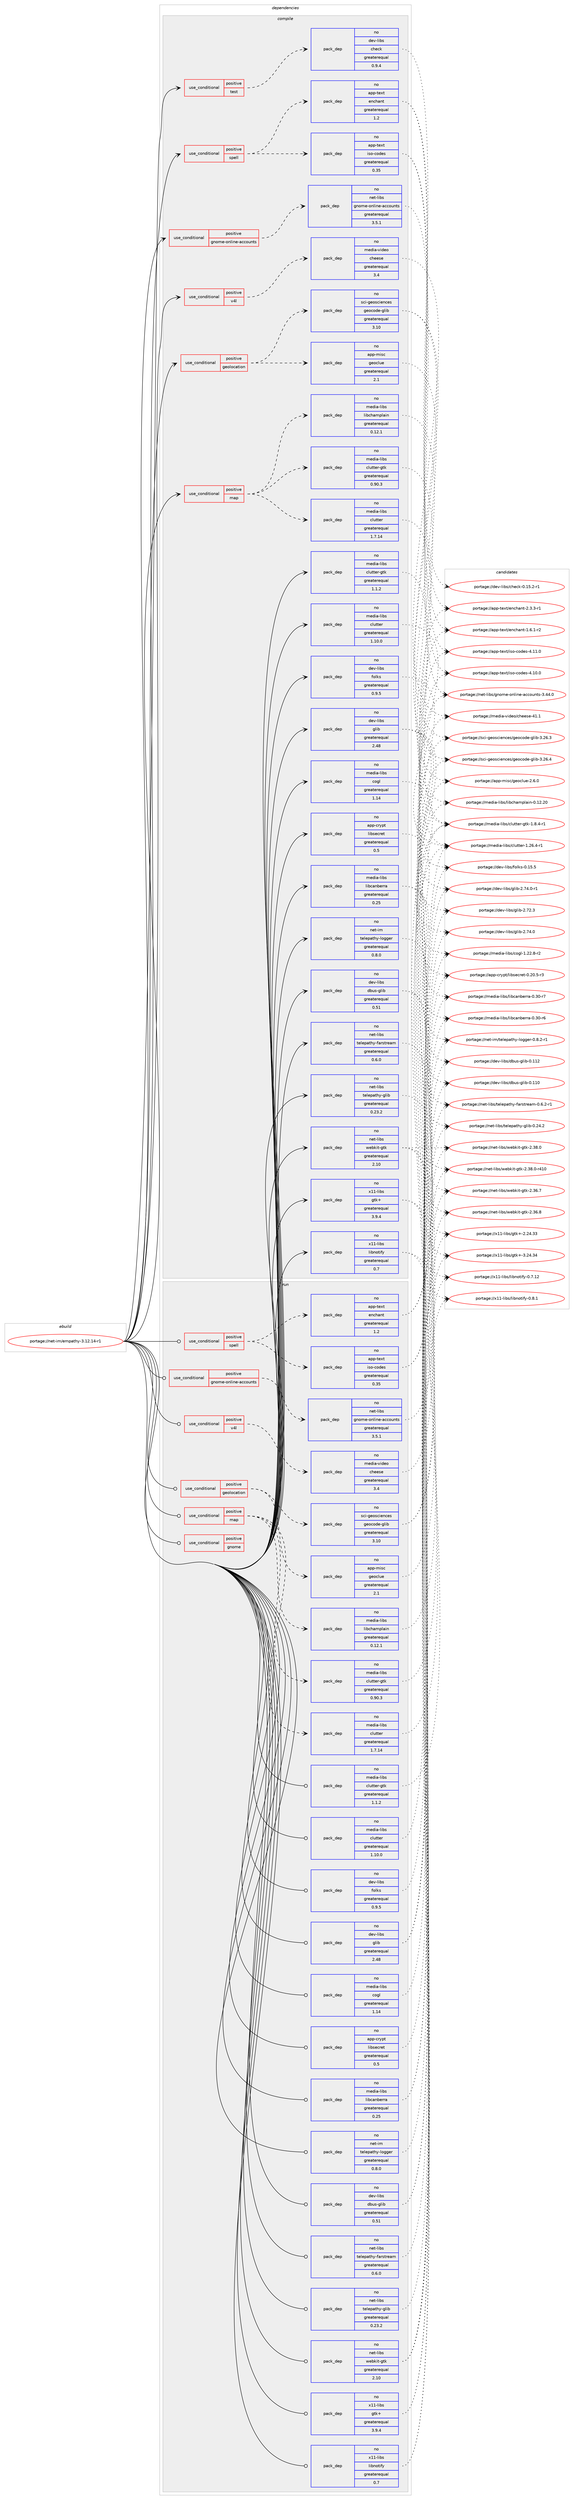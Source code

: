 digraph prolog {

# *************
# Graph options
# *************

newrank=true;
concentrate=true;
compound=true;
graph [rankdir=LR,fontname=Helvetica,fontsize=10,ranksep=1.5];#, ranksep=2.5, nodesep=0.2];
edge  [arrowhead=vee];
node  [fontname=Helvetica,fontsize=10];

# **********
# The ebuild
# **********

subgraph cluster_leftcol {
color=gray;
rank=same;
label=<<i>ebuild</i>>;
id [label="portage://net-im/empathy-3.12.14-r1", color=red, width=4, href="../net-im/empathy-3.12.14-r1.svg"];
}

# ****************
# The dependencies
# ****************

subgraph cluster_midcol {
color=gray;
label=<<i>dependencies</i>>;
subgraph cluster_compile {
fillcolor="#eeeeee";
style=filled;
label=<<i>compile</i>>;
subgraph cond6 {
dependency12 [label=<<TABLE BORDER="0" CELLBORDER="1" CELLSPACING="0" CELLPADDING="4"><TR><TD ROWSPAN="3" CELLPADDING="10">use_conditional</TD></TR><TR><TD>positive</TD></TR><TR><TD>geolocation</TD></TR></TABLE>>, shape=none, color=red];
subgraph pack7 {
dependency13 [label=<<TABLE BORDER="0" CELLBORDER="1" CELLSPACING="0" CELLPADDING="4" WIDTH="220"><TR><TD ROWSPAN="6" CELLPADDING="30">pack_dep</TD></TR><TR><TD WIDTH="110">no</TD></TR><TR><TD>app-misc</TD></TR><TR><TD>geoclue</TD></TR><TR><TD>greaterequal</TD></TR><TR><TD>2.1</TD></TR></TABLE>>, shape=none, color=blue];
}
dependency12:e -> dependency13:w [weight=20,style="dashed",arrowhead="vee"];
subgraph pack8 {
dependency14 [label=<<TABLE BORDER="0" CELLBORDER="1" CELLSPACING="0" CELLPADDING="4" WIDTH="220"><TR><TD ROWSPAN="6" CELLPADDING="30">pack_dep</TD></TR><TR><TD WIDTH="110">no</TD></TR><TR><TD>sci-geosciences</TD></TR><TR><TD>geocode-glib</TD></TR><TR><TD>greaterequal</TD></TR><TR><TD>3.10</TD></TR></TABLE>>, shape=none, color=blue];
}
dependency12:e -> dependency14:w [weight=20,style="dashed",arrowhead="vee"];
}
id:e -> dependency12:w [weight=20,style="solid",arrowhead="vee"];
subgraph cond7 {
dependency15 [label=<<TABLE BORDER="0" CELLBORDER="1" CELLSPACING="0" CELLPADDING="4"><TR><TD ROWSPAN="3" CELLPADDING="10">use_conditional</TD></TR><TR><TD>positive</TD></TR><TR><TD>gnome-online-accounts</TD></TR></TABLE>>, shape=none, color=red];
subgraph pack9 {
dependency16 [label=<<TABLE BORDER="0" CELLBORDER="1" CELLSPACING="0" CELLPADDING="4" WIDTH="220"><TR><TD ROWSPAN="6" CELLPADDING="30">pack_dep</TD></TR><TR><TD WIDTH="110">no</TD></TR><TR><TD>net-libs</TD></TR><TR><TD>gnome-online-accounts</TD></TR><TR><TD>greaterequal</TD></TR><TR><TD>3.5.1</TD></TR></TABLE>>, shape=none, color=blue];
}
dependency15:e -> dependency16:w [weight=20,style="dashed",arrowhead="vee"];
}
id:e -> dependency15:w [weight=20,style="solid",arrowhead="vee"];
subgraph cond8 {
dependency17 [label=<<TABLE BORDER="0" CELLBORDER="1" CELLSPACING="0" CELLPADDING="4"><TR><TD ROWSPAN="3" CELLPADDING="10">use_conditional</TD></TR><TR><TD>positive</TD></TR><TR><TD>map</TD></TR></TABLE>>, shape=none, color=red];
subgraph pack10 {
dependency18 [label=<<TABLE BORDER="0" CELLBORDER="1" CELLSPACING="0" CELLPADDING="4" WIDTH="220"><TR><TD ROWSPAN="6" CELLPADDING="30">pack_dep</TD></TR><TR><TD WIDTH="110">no</TD></TR><TR><TD>media-libs</TD></TR><TR><TD>clutter</TD></TR><TR><TD>greaterequal</TD></TR><TR><TD>1.7.14</TD></TR></TABLE>>, shape=none, color=blue];
}
dependency17:e -> dependency18:w [weight=20,style="dashed",arrowhead="vee"];
subgraph pack11 {
dependency19 [label=<<TABLE BORDER="0" CELLBORDER="1" CELLSPACING="0" CELLPADDING="4" WIDTH="220"><TR><TD ROWSPAN="6" CELLPADDING="30">pack_dep</TD></TR><TR><TD WIDTH="110">no</TD></TR><TR><TD>media-libs</TD></TR><TR><TD>clutter-gtk</TD></TR><TR><TD>greaterequal</TD></TR><TR><TD>0.90.3</TD></TR></TABLE>>, shape=none, color=blue];
}
dependency17:e -> dependency19:w [weight=20,style="dashed",arrowhead="vee"];
subgraph pack12 {
dependency20 [label=<<TABLE BORDER="0" CELLBORDER="1" CELLSPACING="0" CELLPADDING="4" WIDTH="220"><TR><TD ROWSPAN="6" CELLPADDING="30">pack_dep</TD></TR><TR><TD WIDTH="110">no</TD></TR><TR><TD>media-libs</TD></TR><TR><TD>libchamplain</TD></TR><TR><TD>greaterequal</TD></TR><TR><TD>0.12.1</TD></TR></TABLE>>, shape=none, color=blue];
}
dependency17:e -> dependency20:w [weight=20,style="dashed",arrowhead="vee"];
}
id:e -> dependency17:w [weight=20,style="solid",arrowhead="vee"];
subgraph cond9 {
dependency21 [label=<<TABLE BORDER="0" CELLBORDER="1" CELLSPACING="0" CELLPADDING="4"><TR><TD ROWSPAN="3" CELLPADDING="10">use_conditional</TD></TR><TR><TD>positive</TD></TR><TR><TD>spell</TD></TR></TABLE>>, shape=none, color=red];
subgraph pack13 {
dependency22 [label=<<TABLE BORDER="0" CELLBORDER="1" CELLSPACING="0" CELLPADDING="4" WIDTH="220"><TR><TD ROWSPAN="6" CELLPADDING="30">pack_dep</TD></TR><TR><TD WIDTH="110">no</TD></TR><TR><TD>app-text</TD></TR><TR><TD>enchant</TD></TR><TR><TD>greaterequal</TD></TR><TR><TD>1.2</TD></TR></TABLE>>, shape=none, color=blue];
}
dependency21:e -> dependency22:w [weight=20,style="dashed",arrowhead="vee"];
subgraph pack14 {
dependency23 [label=<<TABLE BORDER="0" CELLBORDER="1" CELLSPACING="0" CELLPADDING="4" WIDTH="220"><TR><TD ROWSPAN="6" CELLPADDING="30">pack_dep</TD></TR><TR><TD WIDTH="110">no</TD></TR><TR><TD>app-text</TD></TR><TR><TD>iso-codes</TD></TR><TR><TD>greaterequal</TD></TR><TR><TD>0.35</TD></TR></TABLE>>, shape=none, color=blue];
}
dependency21:e -> dependency23:w [weight=20,style="dashed",arrowhead="vee"];
}
id:e -> dependency21:w [weight=20,style="solid",arrowhead="vee"];
subgraph cond10 {
dependency24 [label=<<TABLE BORDER="0" CELLBORDER="1" CELLSPACING="0" CELLPADDING="4"><TR><TD ROWSPAN="3" CELLPADDING="10">use_conditional</TD></TR><TR><TD>positive</TD></TR><TR><TD>test</TD></TR></TABLE>>, shape=none, color=red];
# *** BEGIN UNKNOWN DEPENDENCY TYPE (TODO) ***
# dependency24 -> package_dependency(portage://net-im/empathy-3.12.14-r1,install,no,sys-apps,grep,none,[,,],[],[])
# *** END UNKNOWN DEPENDENCY TYPE (TODO) ***

subgraph pack15 {
dependency25 [label=<<TABLE BORDER="0" CELLBORDER="1" CELLSPACING="0" CELLPADDING="4" WIDTH="220"><TR><TD ROWSPAN="6" CELLPADDING="30">pack_dep</TD></TR><TR><TD WIDTH="110">no</TD></TR><TR><TD>dev-libs</TD></TR><TR><TD>check</TD></TR><TR><TD>greaterequal</TD></TR><TR><TD>0.9.4</TD></TR></TABLE>>, shape=none, color=blue];
}
dependency24:e -> dependency25:w [weight=20,style="dashed",arrowhead="vee"];
}
id:e -> dependency24:w [weight=20,style="solid",arrowhead="vee"];
subgraph cond11 {
dependency26 [label=<<TABLE BORDER="0" CELLBORDER="1" CELLSPACING="0" CELLPADDING="4"><TR><TD ROWSPAN="3" CELLPADDING="10">use_conditional</TD></TR><TR><TD>positive</TD></TR><TR><TD>v4l</TD></TR></TABLE>>, shape=none, color=red];
# *** BEGIN UNKNOWN DEPENDENCY TYPE (TODO) ***
# dependency26 -> package_dependency(portage://net-im/empathy-3.12.14-r1,install,no,dev-libs,libgudev,none,[,,],any_same_slot,[])
# *** END UNKNOWN DEPENDENCY TYPE (TODO) ***

# *** BEGIN UNKNOWN DEPENDENCY TYPE (TODO) ***
# dependency26 -> package_dependency(portage://net-im/empathy-3.12.14-r1,install,no,media-plugins,gst-plugins-v4l2,none,[,,],[slot(1.0)],[])
# *** END UNKNOWN DEPENDENCY TYPE (TODO) ***

subgraph pack16 {
dependency27 [label=<<TABLE BORDER="0" CELLBORDER="1" CELLSPACING="0" CELLPADDING="4" WIDTH="220"><TR><TD ROWSPAN="6" CELLPADDING="30">pack_dep</TD></TR><TR><TD WIDTH="110">no</TD></TR><TR><TD>media-video</TD></TR><TR><TD>cheese</TD></TR><TR><TD>greaterequal</TD></TR><TR><TD>3.4</TD></TR></TABLE>>, shape=none, color=blue];
}
dependency26:e -> dependency27:w [weight=20,style="dashed",arrowhead="vee"];
}
id:e -> dependency26:w [weight=20,style="solid",arrowhead="vee"];
# *** BEGIN UNKNOWN DEPENDENCY TYPE (TODO) ***
# id -> package_dependency(portage://net-im/empathy-3.12.14-r1,install,no,app-crypt,gcr,none,[,,],[],[use(enable(gtk),none)])
# *** END UNKNOWN DEPENDENCY TYPE (TODO) ***

subgraph pack17 {
dependency28 [label=<<TABLE BORDER="0" CELLBORDER="1" CELLSPACING="0" CELLPADDING="4" WIDTH="220"><TR><TD ROWSPAN="6" CELLPADDING="30">pack_dep</TD></TR><TR><TD WIDTH="110">no</TD></TR><TR><TD>app-crypt</TD></TR><TR><TD>libsecret</TD></TR><TR><TD>greaterequal</TD></TR><TR><TD>0.5</TD></TR></TABLE>>, shape=none, color=blue];
}
id:e -> dependency28:w [weight=20,style="solid",arrowhead="vee"];
subgraph pack18 {
dependency29 [label=<<TABLE BORDER="0" CELLBORDER="1" CELLSPACING="0" CELLPADDING="4" WIDTH="220"><TR><TD ROWSPAN="6" CELLPADDING="30">pack_dep</TD></TR><TR><TD WIDTH="110">no</TD></TR><TR><TD>dev-libs</TD></TR><TR><TD>dbus-glib</TD></TR><TR><TD>greaterequal</TD></TR><TR><TD>0.51</TD></TR></TABLE>>, shape=none, color=blue];
}
id:e -> dependency29:w [weight=20,style="solid",arrowhead="vee"];
subgraph pack19 {
dependency30 [label=<<TABLE BORDER="0" CELLBORDER="1" CELLSPACING="0" CELLPADDING="4" WIDTH="220"><TR><TD ROWSPAN="6" CELLPADDING="30">pack_dep</TD></TR><TR><TD WIDTH="110">no</TD></TR><TR><TD>dev-libs</TD></TR><TR><TD>folks</TD></TR><TR><TD>greaterequal</TD></TR><TR><TD>0.9.5</TD></TR></TABLE>>, shape=none, color=blue];
}
id:e -> dependency30:w [weight=20,style="solid",arrowhead="vee"];
subgraph pack20 {
dependency31 [label=<<TABLE BORDER="0" CELLBORDER="1" CELLSPACING="0" CELLPADDING="4" WIDTH="220"><TR><TD ROWSPAN="6" CELLPADDING="30">pack_dep</TD></TR><TR><TD WIDTH="110">no</TD></TR><TR><TD>dev-libs</TD></TR><TR><TD>glib</TD></TR><TR><TD>greaterequal</TD></TR><TR><TD>2.48</TD></TR></TABLE>>, shape=none, color=blue];
}
id:e -> dependency31:w [weight=20,style="solid",arrowhead="vee"];
# *** BEGIN UNKNOWN DEPENDENCY TYPE (TODO) ***
# id -> package_dependency(portage://net-im/empathy-3.12.14-r1,install,no,dev-libs,libgee,none,[,,],[slot(0.8),equal],[])
# *** END UNKNOWN DEPENDENCY TYPE (TODO) ***

# *** BEGIN UNKNOWN DEPENDENCY TYPE (TODO) ***
# id -> package_dependency(portage://net-im/empathy-3.12.14-r1,install,no,dev-libs,libxml2,none,[,,],[slot(2)],[])
# *** END UNKNOWN DEPENDENCY TYPE (TODO) ***

# *** BEGIN UNKNOWN DEPENDENCY TYPE (TODO) ***
# id -> package_dependency(portage://net-im/empathy-3.12.14-r1,install,no,gnome-base,gsettings-desktop-schemas,none,[,,],[],[])
# *** END UNKNOWN DEPENDENCY TYPE (TODO) ***

subgraph pack21 {
dependency32 [label=<<TABLE BORDER="0" CELLBORDER="1" CELLSPACING="0" CELLPADDING="4" WIDTH="220"><TR><TD ROWSPAN="6" CELLPADDING="30">pack_dep</TD></TR><TR><TD WIDTH="110">no</TD></TR><TR><TD>media-libs</TD></TR><TR><TD>clutter</TD></TR><TR><TD>greaterequal</TD></TR><TR><TD>1.10.0</TD></TR></TABLE>>, shape=none, color=blue];
}
id:e -> dependency32:w [weight=20,style="solid",arrowhead="vee"];
# *** BEGIN UNKNOWN DEPENDENCY TYPE (TODO) ***
# id -> package_dependency(portage://net-im/empathy-3.12.14-r1,install,no,media-libs,clutter-gst,none,[,,],[slot(3.0)],[])
# *** END UNKNOWN DEPENDENCY TYPE (TODO) ***

subgraph pack22 {
dependency33 [label=<<TABLE BORDER="0" CELLBORDER="1" CELLSPACING="0" CELLPADDING="4" WIDTH="220"><TR><TD ROWSPAN="6" CELLPADDING="30">pack_dep</TD></TR><TR><TD WIDTH="110">no</TD></TR><TR><TD>media-libs</TD></TR><TR><TD>clutter-gtk</TD></TR><TR><TD>greaterequal</TD></TR><TR><TD>1.1.2</TD></TR></TABLE>>, shape=none, color=blue];
}
id:e -> dependency33:w [weight=20,style="solid",arrowhead="vee"];
subgraph pack23 {
dependency34 [label=<<TABLE BORDER="0" CELLBORDER="1" CELLSPACING="0" CELLPADDING="4" WIDTH="220"><TR><TD ROWSPAN="6" CELLPADDING="30">pack_dep</TD></TR><TR><TD WIDTH="110">no</TD></TR><TR><TD>media-libs</TD></TR><TR><TD>cogl</TD></TR><TR><TD>greaterequal</TD></TR><TR><TD>1.14</TD></TR></TABLE>>, shape=none, color=blue];
}
id:e -> dependency34:w [weight=20,style="solid",arrowhead="vee"];
# *** BEGIN UNKNOWN DEPENDENCY TYPE (TODO) ***
# id -> package_dependency(portage://net-im/empathy-3.12.14-r1,install,no,media-libs,gstreamer,none,[,,],[slot(1.0)],[])
# *** END UNKNOWN DEPENDENCY TYPE (TODO) ***

subgraph pack24 {
dependency35 [label=<<TABLE BORDER="0" CELLBORDER="1" CELLSPACING="0" CELLPADDING="4" WIDTH="220"><TR><TD ROWSPAN="6" CELLPADDING="30">pack_dep</TD></TR><TR><TD WIDTH="110">no</TD></TR><TR><TD>media-libs</TD></TR><TR><TD>libcanberra</TD></TR><TR><TD>greaterequal</TD></TR><TR><TD>0.25</TD></TR></TABLE>>, shape=none, color=blue];
}
id:e -> dependency35:w [weight=20,style="solid",arrowhead="vee"];
# *** BEGIN UNKNOWN DEPENDENCY TYPE (TODO) ***
# id -> package_dependency(portage://net-im/empathy-3.12.14-r1,install,no,media-sound,pulseaudio,none,[,,],[],[use(enable(glib),none)])
# *** END UNKNOWN DEPENDENCY TYPE (TODO) ***

subgraph pack25 {
dependency36 [label=<<TABLE BORDER="0" CELLBORDER="1" CELLSPACING="0" CELLPADDING="4" WIDTH="220"><TR><TD ROWSPAN="6" CELLPADDING="30">pack_dep</TD></TR><TR><TD WIDTH="110">no</TD></TR><TR><TD>net-im</TD></TR><TR><TD>telepathy-logger</TD></TR><TR><TD>greaterequal</TD></TR><TR><TD>0.8.0</TD></TR></TABLE>>, shape=none, color=blue];
}
id:e -> dependency36:w [weight=20,style="solid",arrowhead="vee"];
# *** BEGIN UNKNOWN DEPENDENCY TYPE (TODO) ***
# id -> package_dependency(portage://net-im/empathy-3.12.14-r1,install,no,net-libs,farstream,none,[,,],[slot(0.2),equal],[])
# *** END UNKNOWN DEPENDENCY TYPE (TODO) ***

# *** BEGIN UNKNOWN DEPENDENCY TYPE (TODO) ***
# id -> package_dependency(portage://net-im/empathy-3.12.14-r1,install,no,net-libs,libsoup,none,[,,],[slot(2.4)],[])
# *** END UNKNOWN DEPENDENCY TYPE (TODO) ***

subgraph pack26 {
dependency37 [label=<<TABLE BORDER="0" CELLBORDER="1" CELLSPACING="0" CELLPADDING="4" WIDTH="220"><TR><TD ROWSPAN="6" CELLPADDING="30">pack_dep</TD></TR><TR><TD WIDTH="110">no</TD></TR><TR><TD>net-libs</TD></TR><TR><TD>telepathy-farstream</TD></TR><TR><TD>greaterequal</TD></TR><TR><TD>0.6.0</TD></TR></TABLE>>, shape=none, color=blue];
}
id:e -> dependency37:w [weight=20,style="solid",arrowhead="vee"];
subgraph pack27 {
dependency38 [label=<<TABLE BORDER="0" CELLBORDER="1" CELLSPACING="0" CELLPADDING="4" WIDTH="220"><TR><TD ROWSPAN="6" CELLPADDING="30">pack_dep</TD></TR><TR><TD WIDTH="110">no</TD></TR><TR><TD>net-libs</TD></TR><TR><TD>telepathy-glib</TD></TR><TR><TD>greaterequal</TD></TR><TR><TD>0.23.2</TD></TR></TABLE>>, shape=none, color=blue];
}
id:e -> dependency38:w [weight=20,style="solid",arrowhead="vee"];
subgraph pack28 {
dependency39 [label=<<TABLE BORDER="0" CELLBORDER="1" CELLSPACING="0" CELLPADDING="4" WIDTH="220"><TR><TD ROWSPAN="6" CELLPADDING="30">pack_dep</TD></TR><TR><TD WIDTH="110">no</TD></TR><TR><TD>net-libs</TD></TR><TR><TD>webkit-gtk</TD></TR><TR><TD>greaterequal</TD></TR><TR><TD>2.10</TD></TR></TABLE>>, shape=none, color=blue];
}
id:e -> dependency39:w [weight=20,style="solid",arrowhead="vee"];
# *** BEGIN UNKNOWN DEPENDENCY TYPE (TODO) ***
# id -> package_dependency(portage://net-im/empathy-3.12.14-r1,install,no,x11-libs,gdk-pixbuf,none,[,,],[slot(2)],[])
# *** END UNKNOWN DEPENDENCY TYPE (TODO) ***

subgraph pack29 {
dependency40 [label=<<TABLE BORDER="0" CELLBORDER="1" CELLSPACING="0" CELLPADDING="4" WIDTH="220"><TR><TD ROWSPAN="6" CELLPADDING="30">pack_dep</TD></TR><TR><TD WIDTH="110">no</TD></TR><TR><TD>x11-libs</TD></TR><TR><TD>gtk+</TD></TR><TR><TD>greaterequal</TD></TR><TR><TD>3.9.4</TD></TR></TABLE>>, shape=none, color=blue];
}
id:e -> dependency40:w [weight=20,style="solid",arrowhead="vee"];
# *** BEGIN UNKNOWN DEPENDENCY TYPE (TODO) ***
# id -> package_dependency(portage://net-im/empathy-3.12.14-r1,install,no,x11-libs,libX11,none,[,,],[],[])
# *** END UNKNOWN DEPENDENCY TYPE (TODO) ***

subgraph pack30 {
dependency41 [label=<<TABLE BORDER="0" CELLBORDER="1" CELLSPACING="0" CELLPADDING="4" WIDTH="220"><TR><TD ROWSPAN="6" CELLPADDING="30">pack_dep</TD></TR><TR><TD WIDTH="110">no</TD></TR><TR><TD>x11-libs</TD></TR><TR><TD>libnotify</TD></TR><TR><TD>greaterequal</TD></TR><TR><TD>0.7</TD></TR></TABLE>>, shape=none, color=blue];
}
id:e -> dependency41:w [weight=20,style="solid",arrowhead="vee"];
# *** BEGIN UNKNOWN DEPENDENCY TYPE (TODO) ***
# id -> package_dependency(portage://net-im/empathy-3.12.14-r1,install,no,x11-libs,pango,none,[,,],[],[])
# *** END UNKNOWN DEPENDENCY TYPE (TODO) ***

}
subgraph cluster_compileandrun {
fillcolor="#eeeeee";
style=filled;
label=<<i>compile and run</i>>;
}
subgraph cluster_run {
fillcolor="#eeeeee";
style=filled;
label=<<i>run</i>>;
subgraph cond12 {
dependency42 [label=<<TABLE BORDER="0" CELLBORDER="1" CELLSPACING="0" CELLPADDING="4"><TR><TD ROWSPAN="3" CELLPADDING="10">use_conditional</TD></TR><TR><TD>positive</TD></TR><TR><TD>geolocation</TD></TR></TABLE>>, shape=none, color=red];
subgraph pack31 {
dependency43 [label=<<TABLE BORDER="0" CELLBORDER="1" CELLSPACING="0" CELLPADDING="4" WIDTH="220"><TR><TD ROWSPAN="6" CELLPADDING="30">pack_dep</TD></TR><TR><TD WIDTH="110">no</TD></TR><TR><TD>app-misc</TD></TR><TR><TD>geoclue</TD></TR><TR><TD>greaterequal</TD></TR><TR><TD>2.1</TD></TR></TABLE>>, shape=none, color=blue];
}
dependency42:e -> dependency43:w [weight=20,style="dashed",arrowhead="vee"];
subgraph pack32 {
dependency44 [label=<<TABLE BORDER="0" CELLBORDER="1" CELLSPACING="0" CELLPADDING="4" WIDTH="220"><TR><TD ROWSPAN="6" CELLPADDING="30">pack_dep</TD></TR><TR><TD WIDTH="110">no</TD></TR><TR><TD>sci-geosciences</TD></TR><TR><TD>geocode-glib</TD></TR><TR><TD>greaterequal</TD></TR><TR><TD>3.10</TD></TR></TABLE>>, shape=none, color=blue];
}
dependency42:e -> dependency44:w [weight=20,style="dashed",arrowhead="vee"];
}
id:e -> dependency42:w [weight=20,style="solid",arrowhead="odot"];
subgraph cond13 {
dependency45 [label=<<TABLE BORDER="0" CELLBORDER="1" CELLSPACING="0" CELLPADDING="4"><TR><TD ROWSPAN="3" CELLPADDING="10">use_conditional</TD></TR><TR><TD>positive</TD></TR><TR><TD>gnome</TD></TR></TABLE>>, shape=none, color=red];
# *** BEGIN UNKNOWN DEPENDENCY TYPE (TODO) ***
# dependency45 -> package_dependency(portage://net-im/empathy-3.12.14-r1,run,no,gnome-extra,gnome-contacts,none,[,,],[],[])
# *** END UNKNOWN DEPENDENCY TYPE (TODO) ***

}
id:e -> dependency45:w [weight=20,style="solid",arrowhead="odot"];
subgraph cond14 {
dependency46 [label=<<TABLE BORDER="0" CELLBORDER="1" CELLSPACING="0" CELLPADDING="4"><TR><TD ROWSPAN="3" CELLPADDING="10">use_conditional</TD></TR><TR><TD>positive</TD></TR><TR><TD>gnome-online-accounts</TD></TR></TABLE>>, shape=none, color=red];
subgraph pack33 {
dependency47 [label=<<TABLE BORDER="0" CELLBORDER="1" CELLSPACING="0" CELLPADDING="4" WIDTH="220"><TR><TD ROWSPAN="6" CELLPADDING="30">pack_dep</TD></TR><TR><TD WIDTH="110">no</TD></TR><TR><TD>net-libs</TD></TR><TR><TD>gnome-online-accounts</TD></TR><TR><TD>greaterequal</TD></TR><TR><TD>3.5.1</TD></TR></TABLE>>, shape=none, color=blue];
}
dependency46:e -> dependency47:w [weight=20,style="dashed",arrowhead="vee"];
}
id:e -> dependency46:w [weight=20,style="solid",arrowhead="odot"];
subgraph cond15 {
dependency48 [label=<<TABLE BORDER="0" CELLBORDER="1" CELLSPACING="0" CELLPADDING="4"><TR><TD ROWSPAN="3" CELLPADDING="10">use_conditional</TD></TR><TR><TD>positive</TD></TR><TR><TD>map</TD></TR></TABLE>>, shape=none, color=red];
subgraph pack34 {
dependency49 [label=<<TABLE BORDER="0" CELLBORDER="1" CELLSPACING="0" CELLPADDING="4" WIDTH="220"><TR><TD ROWSPAN="6" CELLPADDING="30">pack_dep</TD></TR><TR><TD WIDTH="110">no</TD></TR><TR><TD>media-libs</TD></TR><TR><TD>clutter</TD></TR><TR><TD>greaterequal</TD></TR><TR><TD>1.7.14</TD></TR></TABLE>>, shape=none, color=blue];
}
dependency48:e -> dependency49:w [weight=20,style="dashed",arrowhead="vee"];
subgraph pack35 {
dependency50 [label=<<TABLE BORDER="0" CELLBORDER="1" CELLSPACING="0" CELLPADDING="4" WIDTH="220"><TR><TD ROWSPAN="6" CELLPADDING="30">pack_dep</TD></TR><TR><TD WIDTH="110">no</TD></TR><TR><TD>media-libs</TD></TR><TR><TD>clutter-gtk</TD></TR><TR><TD>greaterequal</TD></TR><TR><TD>0.90.3</TD></TR></TABLE>>, shape=none, color=blue];
}
dependency48:e -> dependency50:w [weight=20,style="dashed",arrowhead="vee"];
subgraph pack36 {
dependency51 [label=<<TABLE BORDER="0" CELLBORDER="1" CELLSPACING="0" CELLPADDING="4" WIDTH="220"><TR><TD ROWSPAN="6" CELLPADDING="30">pack_dep</TD></TR><TR><TD WIDTH="110">no</TD></TR><TR><TD>media-libs</TD></TR><TR><TD>libchamplain</TD></TR><TR><TD>greaterequal</TD></TR><TR><TD>0.12.1</TD></TR></TABLE>>, shape=none, color=blue];
}
dependency48:e -> dependency51:w [weight=20,style="dashed",arrowhead="vee"];
}
id:e -> dependency48:w [weight=20,style="solid",arrowhead="odot"];
subgraph cond16 {
dependency52 [label=<<TABLE BORDER="0" CELLBORDER="1" CELLSPACING="0" CELLPADDING="4"><TR><TD ROWSPAN="3" CELLPADDING="10">use_conditional</TD></TR><TR><TD>positive</TD></TR><TR><TD>spell</TD></TR></TABLE>>, shape=none, color=red];
subgraph pack37 {
dependency53 [label=<<TABLE BORDER="0" CELLBORDER="1" CELLSPACING="0" CELLPADDING="4" WIDTH="220"><TR><TD ROWSPAN="6" CELLPADDING="30">pack_dep</TD></TR><TR><TD WIDTH="110">no</TD></TR><TR><TD>app-text</TD></TR><TR><TD>enchant</TD></TR><TR><TD>greaterequal</TD></TR><TR><TD>1.2</TD></TR></TABLE>>, shape=none, color=blue];
}
dependency52:e -> dependency53:w [weight=20,style="dashed",arrowhead="vee"];
subgraph pack38 {
dependency54 [label=<<TABLE BORDER="0" CELLBORDER="1" CELLSPACING="0" CELLPADDING="4" WIDTH="220"><TR><TD ROWSPAN="6" CELLPADDING="30">pack_dep</TD></TR><TR><TD WIDTH="110">no</TD></TR><TR><TD>app-text</TD></TR><TR><TD>iso-codes</TD></TR><TR><TD>greaterequal</TD></TR><TR><TD>0.35</TD></TR></TABLE>>, shape=none, color=blue];
}
dependency52:e -> dependency54:w [weight=20,style="dashed",arrowhead="vee"];
}
id:e -> dependency52:w [weight=20,style="solid",arrowhead="odot"];
subgraph cond17 {
dependency55 [label=<<TABLE BORDER="0" CELLBORDER="1" CELLSPACING="0" CELLPADDING="4"><TR><TD ROWSPAN="3" CELLPADDING="10">use_conditional</TD></TR><TR><TD>positive</TD></TR><TR><TD>v4l</TD></TR></TABLE>>, shape=none, color=red];
# *** BEGIN UNKNOWN DEPENDENCY TYPE (TODO) ***
# dependency55 -> package_dependency(portage://net-im/empathy-3.12.14-r1,run,no,dev-libs,libgudev,none,[,,],any_same_slot,[])
# *** END UNKNOWN DEPENDENCY TYPE (TODO) ***

# *** BEGIN UNKNOWN DEPENDENCY TYPE (TODO) ***
# dependency55 -> package_dependency(portage://net-im/empathy-3.12.14-r1,run,no,media-plugins,gst-plugins-v4l2,none,[,,],[slot(1.0)],[])
# *** END UNKNOWN DEPENDENCY TYPE (TODO) ***

subgraph pack39 {
dependency56 [label=<<TABLE BORDER="0" CELLBORDER="1" CELLSPACING="0" CELLPADDING="4" WIDTH="220"><TR><TD ROWSPAN="6" CELLPADDING="30">pack_dep</TD></TR><TR><TD WIDTH="110">no</TD></TR><TR><TD>media-video</TD></TR><TR><TD>cheese</TD></TR><TR><TD>greaterequal</TD></TR><TR><TD>3.4</TD></TR></TABLE>>, shape=none, color=blue];
}
dependency55:e -> dependency56:w [weight=20,style="dashed",arrowhead="vee"];
}
id:e -> dependency55:w [weight=20,style="solid",arrowhead="odot"];
# *** BEGIN UNKNOWN DEPENDENCY TYPE (TODO) ***
# id -> package_dependency(portage://net-im/empathy-3.12.14-r1,run,no,app-crypt,gcr,none,[,,],[],[use(enable(gtk),none)])
# *** END UNKNOWN DEPENDENCY TYPE (TODO) ***

subgraph pack40 {
dependency57 [label=<<TABLE BORDER="0" CELLBORDER="1" CELLSPACING="0" CELLPADDING="4" WIDTH="220"><TR><TD ROWSPAN="6" CELLPADDING="30">pack_dep</TD></TR><TR><TD WIDTH="110">no</TD></TR><TR><TD>app-crypt</TD></TR><TR><TD>libsecret</TD></TR><TR><TD>greaterequal</TD></TR><TR><TD>0.5</TD></TR></TABLE>>, shape=none, color=blue];
}
id:e -> dependency57:w [weight=20,style="solid",arrowhead="odot"];
subgraph pack41 {
dependency58 [label=<<TABLE BORDER="0" CELLBORDER="1" CELLSPACING="0" CELLPADDING="4" WIDTH="220"><TR><TD ROWSPAN="6" CELLPADDING="30">pack_dep</TD></TR><TR><TD WIDTH="110">no</TD></TR><TR><TD>dev-libs</TD></TR><TR><TD>dbus-glib</TD></TR><TR><TD>greaterequal</TD></TR><TR><TD>0.51</TD></TR></TABLE>>, shape=none, color=blue];
}
id:e -> dependency58:w [weight=20,style="solid",arrowhead="odot"];
subgraph pack42 {
dependency59 [label=<<TABLE BORDER="0" CELLBORDER="1" CELLSPACING="0" CELLPADDING="4" WIDTH="220"><TR><TD ROWSPAN="6" CELLPADDING="30">pack_dep</TD></TR><TR><TD WIDTH="110">no</TD></TR><TR><TD>dev-libs</TD></TR><TR><TD>folks</TD></TR><TR><TD>greaterequal</TD></TR><TR><TD>0.9.5</TD></TR></TABLE>>, shape=none, color=blue];
}
id:e -> dependency59:w [weight=20,style="solid",arrowhead="odot"];
subgraph pack43 {
dependency60 [label=<<TABLE BORDER="0" CELLBORDER="1" CELLSPACING="0" CELLPADDING="4" WIDTH="220"><TR><TD ROWSPAN="6" CELLPADDING="30">pack_dep</TD></TR><TR><TD WIDTH="110">no</TD></TR><TR><TD>dev-libs</TD></TR><TR><TD>glib</TD></TR><TR><TD>greaterequal</TD></TR><TR><TD>2.48</TD></TR></TABLE>>, shape=none, color=blue];
}
id:e -> dependency60:w [weight=20,style="solid",arrowhead="odot"];
# *** BEGIN UNKNOWN DEPENDENCY TYPE (TODO) ***
# id -> package_dependency(portage://net-im/empathy-3.12.14-r1,run,no,dev-libs,libgee,none,[,,],[slot(0.8),equal],[])
# *** END UNKNOWN DEPENDENCY TYPE (TODO) ***

# *** BEGIN UNKNOWN DEPENDENCY TYPE (TODO) ***
# id -> package_dependency(portage://net-im/empathy-3.12.14-r1,run,no,dev-libs,libxml2,none,[,,],[slot(2)],[])
# *** END UNKNOWN DEPENDENCY TYPE (TODO) ***

# *** BEGIN UNKNOWN DEPENDENCY TYPE (TODO) ***
# id -> package_dependency(portage://net-im/empathy-3.12.14-r1,run,no,gnome-base,gsettings-desktop-schemas,none,[,,],[],[])
# *** END UNKNOWN DEPENDENCY TYPE (TODO) ***

subgraph pack44 {
dependency61 [label=<<TABLE BORDER="0" CELLBORDER="1" CELLSPACING="0" CELLPADDING="4" WIDTH="220"><TR><TD ROWSPAN="6" CELLPADDING="30">pack_dep</TD></TR><TR><TD WIDTH="110">no</TD></TR><TR><TD>media-libs</TD></TR><TR><TD>clutter</TD></TR><TR><TD>greaterequal</TD></TR><TR><TD>1.10.0</TD></TR></TABLE>>, shape=none, color=blue];
}
id:e -> dependency61:w [weight=20,style="solid",arrowhead="odot"];
# *** BEGIN UNKNOWN DEPENDENCY TYPE (TODO) ***
# id -> package_dependency(portage://net-im/empathy-3.12.14-r1,run,no,media-libs,clutter-gst,none,[,,],[slot(3.0)],[])
# *** END UNKNOWN DEPENDENCY TYPE (TODO) ***

subgraph pack45 {
dependency62 [label=<<TABLE BORDER="0" CELLBORDER="1" CELLSPACING="0" CELLPADDING="4" WIDTH="220"><TR><TD ROWSPAN="6" CELLPADDING="30">pack_dep</TD></TR><TR><TD WIDTH="110">no</TD></TR><TR><TD>media-libs</TD></TR><TR><TD>clutter-gtk</TD></TR><TR><TD>greaterequal</TD></TR><TR><TD>1.1.2</TD></TR></TABLE>>, shape=none, color=blue];
}
id:e -> dependency62:w [weight=20,style="solid",arrowhead="odot"];
subgraph pack46 {
dependency63 [label=<<TABLE BORDER="0" CELLBORDER="1" CELLSPACING="0" CELLPADDING="4" WIDTH="220"><TR><TD ROWSPAN="6" CELLPADDING="30">pack_dep</TD></TR><TR><TD WIDTH="110">no</TD></TR><TR><TD>media-libs</TD></TR><TR><TD>cogl</TD></TR><TR><TD>greaterequal</TD></TR><TR><TD>1.14</TD></TR></TABLE>>, shape=none, color=blue];
}
id:e -> dependency63:w [weight=20,style="solid",arrowhead="odot"];
# *** BEGIN UNKNOWN DEPENDENCY TYPE (TODO) ***
# id -> package_dependency(portage://net-im/empathy-3.12.14-r1,run,no,media-libs,gst-plugins-base,none,[,,],[slot(1.0)],[])
# *** END UNKNOWN DEPENDENCY TYPE (TODO) ***

# *** BEGIN UNKNOWN DEPENDENCY TYPE (TODO) ***
# id -> package_dependency(portage://net-im/empathy-3.12.14-r1,run,no,media-libs,gstreamer,none,[,,],[slot(1.0)],[])
# *** END UNKNOWN DEPENDENCY TYPE (TODO) ***

subgraph pack47 {
dependency64 [label=<<TABLE BORDER="0" CELLBORDER="1" CELLSPACING="0" CELLPADDING="4" WIDTH="220"><TR><TD ROWSPAN="6" CELLPADDING="30">pack_dep</TD></TR><TR><TD WIDTH="110">no</TD></TR><TR><TD>media-libs</TD></TR><TR><TD>libcanberra</TD></TR><TR><TD>greaterequal</TD></TR><TR><TD>0.25</TD></TR></TABLE>>, shape=none, color=blue];
}
id:e -> dependency64:w [weight=20,style="solid",arrowhead="odot"];
# *** BEGIN UNKNOWN DEPENDENCY TYPE (TODO) ***
# id -> package_dependency(portage://net-im/empathy-3.12.14-r1,run,no,media-sound,pulseaudio,none,[,,],[],[use(enable(glib),none)])
# *** END UNKNOWN DEPENDENCY TYPE (TODO) ***

# *** BEGIN UNKNOWN DEPENDENCY TYPE (TODO) ***
# id -> package_dependency(portage://net-im/empathy-3.12.14-r1,run,no,net-im,telepathy-connection-managers,none,[,,],[],[])
# *** END UNKNOWN DEPENDENCY TYPE (TODO) ***

subgraph pack48 {
dependency65 [label=<<TABLE BORDER="0" CELLBORDER="1" CELLSPACING="0" CELLPADDING="4" WIDTH="220"><TR><TD ROWSPAN="6" CELLPADDING="30">pack_dep</TD></TR><TR><TD WIDTH="110">no</TD></TR><TR><TD>net-im</TD></TR><TR><TD>telepathy-logger</TD></TR><TR><TD>greaterequal</TD></TR><TR><TD>0.8.0</TD></TR></TABLE>>, shape=none, color=blue];
}
id:e -> dependency65:w [weight=20,style="solid",arrowhead="odot"];
# *** BEGIN UNKNOWN DEPENDENCY TYPE (TODO) ***
# id -> package_dependency(portage://net-im/empathy-3.12.14-r1,run,no,net-libs,farstream,none,[,,],[slot(0.2),equal],[])
# *** END UNKNOWN DEPENDENCY TYPE (TODO) ***

# *** BEGIN UNKNOWN DEPENDENCY TYPE (TODO) ***
# id -> package_dependency(portage://net-im/empathy-3.12.14-r1,run,no,net-libs,libsoup,none,[,,],[slot(2.4)],[])
# *** END UNKNOWN DEPENDENCY TYPE (TODO) ***

subgraph pack49 {
dependency66 [label=<<TABLE BORDER="0" CELLBORDER="1" CELLSPACING="0" CELLPADDING="4" WIDTH="220"><TR><TD ROWSPAN="6" CELLPADDING="30">pack_dep</TD></TR><TR><TD WIDTH="110">no</TD></TR><TR><TD>net-libs</TD></TR><TR><TD>telepathy-farstream</TD></TR><TR><TD>greaterequal</TD></TR><TR><TD>0.6.0</TD></TR></TABLE>>, shape=none, color=blue];
}
id:e -> dependency66:w [weight=20,style="solid",arrowhead="odot"];
subgraph pack50 {
dependency67 [label=<<TABLE BORDER="0" CELLBORDER="1" CELLSPACING="0" CELLPADDING="4" WIDTH="220"><TR><TD ROWSPAN="6" CELLPADDING="30">pack_dep</TD></TR><TR><TD WIDTH="110">no</TD></TR><TR><TD>net-libs</TD></TR><TR><TD>telepathy-glib</TD></TR><TR><TD>greaterequal</TD></TR><TR><TD>0.23.2</TD></TR></TABLE>>, shape=none, color=blue];
}
id:e -> dependency67:w [weight=20,style="solid",arrowhead="odot"];
subgraph pack51 {
dependency68 [label=<<TABLE BORDER="0" CELLBORDER="1" CELLSPACING="0" CELLPADDING="4" WIDTH="220"><TR><TD ROWSPAN="6" CELLPADDING="30">pack_dep</TD></TR><TR><TD WIDTH="110">no</TD></TR><TR><TD>net-libs</TD></TR><TR><TD>webkit-gtk</TD></TR><TR><TD>greaterequal</TD></TR><TR><TD>2.10</TD></TR></TABLE>>, shape=none, color=blue];
}
id:e -> dependency68:w [weight=20,style="solid",arrowhead="odot"];
# *** BEGIN UNKNOWN DEPENDENCY TYPE (TODO) ***
# id -> package_dependency(portage://net-im/empathy-3.12.14-r1,run,no,x11-libs,gdk-pixbuf,none,[,,],[slot(2)],[])
# *** END UNKNOWN DEPENDENCY TYPE (TODO) ***

subgraph pack52 {
dependency69 [label=<<TABLE BORDER="0" CELLBORDER="1" CELLSPACING="0" CELLPADDING="4" WIDTH="220"><TR><TD ROWSPAN="6" CELLPADDING="30">pack_dep</TD></TR><TR><TD WIDTH="110">no</TD></TR><TR><TD>x11-libs</TD></TR><TR><TD>gtk+</TD></TR><TR><TD>greaterequal</TD></TR><TR><TD>3.9.4</TD></TR></TABLE>>, shape=none, color=blue];
}
id:e -> dependency69:w [weight=20,style="solid",arrowhead="odot"];
# *** BEGIN UNKNOWN DEPENDENCY TYPE (TODO) ***
# id -> package_dependency(portage://net-im/empathy-3.12.14-r1,run,no,x11-libs,libX11,none,[,,],[],[])
# *** END UNKNOWN DEPENDENCY TYPE (TODO) ***

subgraph pack53 {
dependency70 [label=<<TABLE BORDER="0" CELLBORDER="1" CELLSPACING="0" CELLPADDING="4" WIDTH="220"><TR><TD ROWSPAN="6" CELLPADDING="30">pack_dep</TD></TR><TR><TD WIDTH="110">no</TD></TR><TR><TD>x11-libs</TD></TR><TR><TD>libnotify</TD></TR><TR><TD>greaterequal</TD></TR><TR><TD>0.7</TD></TR></TABLE>>, shape=none, color=blue];
}
id:e -> dependency70:w [weight=20,style="solid",arrowhead="odot"];
# *** BEGIN UNKNOWN DEPENDENCY TYPE (TODO) ***
# id -> package_dependency(portage://net-im/empathy-3.12.14-r1,run,no,x11-libs,pango,none,[,,],[],[])
# *** END UNKNOWN DEPENDENCY TYPE (TODO) ***

# *** BEGIN UNKNOWN DEPENDENCY TYPE (TODO) ***
# id -> package_dependency(portage://net-im/empathy-3.12.14-r1,run,no,x11-themes,adwaita-icon-theme,none,[,,],[],[])
# *** END UNKNOWN DEPENDENCY TYPE (TODO) ***

}
}

# **************
# The candidates
# **************

subgraph cluster_choices {
rank=same;
color=gray;
label=<<i>candidates</i>>;

subgraph choice7 {
color=black;
nodesep=1;
choice9711211245109105115994710310111199108117101455046544648 [label="portage://app-misc/geoclue-2.6.0", color=red, width=4,href="../app-misc/geoclue-2.6.0.svg"];
dependency13:e -> choice9711211245109105115994710310111199108117101455046544648:w [style=dotted,weight="100"];
}
subgraph choice8 {
color=black;
nodesep=1;
choice115991054510310111111599105101110991011154710310111199111100101451031081059845514650544651 [label="portage://sci-geosciences/geocode-glib-3.26.3", color=red, width=4,href="../sci-geosciences/geocode-glib-3.26.3.svg"];
choice115991054510310111111599105101110991011154710310111199111100101451031081059845514650544652 [label="portage://sci-geosciences/geocode-glib-3.26.4", color=red, width=4,href="../sci-geosciences/geocode-glib-3.26.4.svg"];
dependency14:e -> choice115991054510310111111599105101110991011154710310111199111100101451031081059845514650544651:w [style=dotted,weight="100"];
dependency14:e -> choice115991054510310111111599105101110991011154710310111199111100101451031081059845514650544652:w [style=dotted,weight="100"];
}
subgraph choice9 {
color=black;
nodesep=1;
choice110101116451081059811547103110111109101451111101081051101014597999911111711011611545514652524648 [label="portage://net-libs/gnome-online-accounts-3.44.0", color=red, width=4,href="../net-libs/gnome-online-accounts-3.44.0.svg"];
dependency16:e -> choice110101116451081059811547103110111109101451111101081051101014597999911111711011611545514652524648:w [style=dotted,weight="100"];
}
subgraph choice10 {
color=black;
nodesep=1;
choice1091011001059745108105981154799108117116116101114454946505446524511449 [label="portage://media-libs/clutter-1.26.4-r1", color=red, width=4,href="../media-libs/clutter-1.26.4-r1.svg"];
dependency18:e -> choice1091011001059745108105981154799108117116116101114454946505446524511449:w [style=dotted,weight="100"];
}
subgraph choice11 {
color=black;
nodesep=1;
choice1091011001059745108105981154799108117116116101114451031161074549465646524511449 [label="portage://media-libs/clutter-gtk-1.8.4-r1", color=red, width=4,href="../media-libs/clutter-gtk-1.8.4-r1.svg"];
dependency19:e -> choice1091011001059745108105981154799108117116116101114451031161074549465646524511449:w [style=dotted,weight="100"];
}
subgraph choice12 {
color=black;
nodesep=1;
choice10910110010597451081059811547108105989910497109112108971051104548464950465048 [label="portage://media-libs/libchamplain-0.12.20", color=red, width=4,href="../media-libs/libchamplain-0.12.20.svg"];
dependency20:e -> choice10910110010597451081059811547108105989910497109112108971051104548464950465048:w [style=dotted,weight="100"];
}
subgraph choice13 {
color=black;
nodesep=1;
choice97112112451161011201164710111099104971101164549465446494511450 [label="portage://app-text/enchant-1.6.1-r2", color=red, width=4,href="../app-text/enchant-1.6.1-r2.svg"];
choice97112112451161011201164710111099104971101164550465146514511449 [label="portage://app-text/enchant-2.3.3-r1", color=red, width=4,href="../app-text/enchant-2.3.3-r1.svg"];
dependency22:e -> choice97112112451161011201164710111099104971101164549465446494511450:w [style=dotted,weight="100"];
dependency22:e -> choice97112112451161011201164710111099104971101164550465146514511449:w [style=dotted,weight="100"];
}
subgraph choice14 {
color=black;
nodesep=1;
choice971121124511610112011647105115111459911110010111545524649484648 [label="portage://app-text/iso-codes-4.10.0", color=red, width=4,href="../app-text/iso-codes-4.10.0.svg"];
choice971121124511610112011647105115111459911110010111545524649494648 [label="portage://app-text/iso-codes-4.11.0", color=red, width=4,href="../app-text/iso-codes-4.11.0.svg"];
dependency23:e -> choice971121124511610112011647105115111459911110010111545524649484648:w [style=dotted,weight="100"];
dependency23:e -> choice971121124511610112011647105115111459911110010111545524649494648:w [style=dotted,weight="100"];
}
subgraph choice15 {
color=black;
nodesep=1;
choice1001011184510810598115479910410199107454846495346504511449 [label="portage://dev-libs/check-0.15.2-r1", color=red, width=4,href="../dev-libs/check-0.15.2-r1.svg"];
dependency25:e -> choice1001011184510810598115479910410199107454846495346504511449:w [style=dotted,weight="100"];
}
subgraph choice16 {
color=black;
nodesep=1;
choice109101100105974511810510010111147991041011011151014552494649 [label="portage://media-video/cheese-41.1", color=red, width=4,href="../media-video/cheese-41.1.svg"];
dependency27:e -> choice109101100105974511810510010111147991041011011151014552494649:w [style=dotted,weight="100"];
}
subgraph choice17 {
color=black;
nodesep=1;
choice971121124599114121112116471081059811510199114101116454846504846534511451 [label="portage://app-crypt/libsecret-0.20.5-r3", color=red, width=4,href="../app-crypt/libsecret-0.20.5-r3.svg"];
dependency28:e -> choice971121124599114121112116471081059811510199114101116454846504846534511451:w [style=dotted,weight="100"];
}
subgraph choice18 {
color=black;
nodesep=1;
choice100101118451081059811547100981171154510310810598454846494948 [label="portage://dev-libs/dbus-glib-0.110", color=red, width=4,href="../dev-libs/dbus-glib-0.110.svg"];
choice100101118451081059811547100981171154510310810598454846494950 [label="portage://dev-libs/dbus-glib-0.112", color=red, width=4,href="../dev-libs/dbus-glib-0.112.svg"];
dependency29:e -> choice100101118451081059811547100981171154510310810598454846494948:w [style=dotted,weight="100"];
dependency29:e -> choice100101118451081059811547100981171154510310810598454846494950:w [style=dotted,weight="100"];
}
subgraph choice19 {
color=black;
nodesep=1;
choice10010111845108105981154710211110810711545484649534653 [label="portage://dev-libs/folks-0.15.5", color=red, width=4,href="../dev-libs/folks-0.15.5.svg"];
dependency30:e -> choice10010111845108105981154710211110810711545484649534653:w [style=dotted,weight="100"];
}
subgraph choice20 {
color=black;
nodesep=1;
choice1001011184510810598115471031081059845504655504651 [label="portage://dev-libs/glib-2.72.3", color=red, width=4,href="../dev-libs/glib-2.72.3.svg"];
choice1001011184510810598115471031081059845504655524648 [label="portage://dev-libs/glib-2.74.0", color=red, width=4,href="../dev-libs/glib-2.74.0.svg"];
choice10010111845108105981154710310810598455046555246484511449 [label="portage://dev-libs/glib-2.74.0-r1", color=red, width=4,href="../dev-libs/glib-2.74.0-r1.svg"];
dependency31:e -> choice1001011184510810598115471031081059845504655504651:w [style=dotted,weight="100"];
dependency31:e -> choice1001011184510810598115471031081059845504655524648:w [style=dotted,weight="100"];
dependency31:e -> choice10010111845108105981154710310810598455046555246484511449:w [style=dotted,weight="100"];
}
subgraph choice21 {
color=black;
nodesep=1;
choice1091011001059745108105981154799108117116116101114454946505446524511449 [label="portage://media-libs/clutter-1.26.4-r1", color=red, width=4,href="../media-libs/clutter-1.26.4-r1.svg"];
dependency32:e -> choice1091011001059745108105981154799108117116116101114454946505446524511449:w [style=dotted,weight="100"];
}
subgraph choice22 {
color=black;
nodesep=1;
choice1091011001059745108105981154799108117116116101114451031161074549465646524511449 [label="portage://media-libs/clutter-gtk-1.8.4-r1", color=red, width=4,href="../media-libs/clutter-gtk-1.8.4-r1.svg"];
dependency33:e -> choice1091011001059745108105981154799108117116116101114451031161074549465646524511449:w [style=dotted,weight="100"];
}
subgraph choice23 {
color=black;
nodesep=1;
choice1091011001059745108105981154799111103108454946505046564511450 [label="portage://media-libs/cogl-1.22.8-r2", color=red, width=4,href="../media-libs/cogl-1.22.8-r2.svg"];
dependency34:e -> choice1091011001059745108105981154799111103108454946505046564511450:w [style=dotted,weight="100"];
}
subgraph choice24 {
color=black;
nodesep=1;
choice10910110010597451081059811547108105989997110981011141149745484651484511454 [label="portage://media-libs/libcanberra-0.30-r6", color=red, width=4,href="../media-libs/libcanberra-0.30-r6.svg"];
choice10910110010597451081059811547108105989997110981011141149745484651484511455 [label="portage://media-libs/libcanberra-0.30-r7", color=red, width=4,href="../media-libs/libcanberra-0.30-r7.svg"];
dependency35:e -> choice10910110010597451081059811547108105989997110981011141149745484651484511454:w [style=dotted,weight="100"];
dependency35:e -> choice10910110010597451081059811547108105989997110981011141149745484651484511455:w [style=dotted,weight="100"];
}
subgraph choice25 {
color=black;
nodesep=1;
choice110101116451051094711610110810111297116104121451081111031031011144548465646504511449 [label="portage://net-im/telepathy-logger-0.8.2-r1", color=red, width=4,href="../net-im/telepathy-logger-0.8.2-r1.svg"];
dependency36:e -> choice110101116451051094711610110810111297116104121451081111031031011144548465646504511449:w [style=dotted,weight="100"];
}
subgraph choice26 {
color=black;
nodesep=1;
choice110101116451081059811547116101108101112971161041214510297114115116114101971094548465446504511449 [label="portage://net-libs/telepathy-farstream-0.6.2-r1", color=red, width=4,href="../net-libs/telepathy-farstream-0.6.2-r1.svg"];
dependency37:e -> choice110101116451081059811547116101108101112971161041214510297114115116114101971094548465446504511449:w [style=dotted,weight="100"];
}
subgraph choice27 {
color=black;
nodesep=1;
choice11010111645108105981154711610110810111297116104121451031081059845484650524650 [label="portage://net-libs/telepathy-glib-0.24.2", color=red, width=4,href="../net-libs/telepathy-glib-0.24.2.svg"];
dependency38:e -> choice11010111645108105981154711610110810111297116104121451031081059845484650524650:w [style=dotted,weight="100"];
}
subgraph choice28 {
color=black;
nodesep=1;
choice110101116451081059811547119101981071051164510311610745504651544655 [label="portage://net-libs/webkit-gtk-2.36.7", color=red, width=4,href="../net-libs/webkit-gtk-2.36.7.svg"];
choice110101116451081059811547119101981071051164510311610745504651544656 [label="portage://net-libs/webkit-gtk-2.36.8", color=red, width=4,href="../net-libs/webkit-gtk-2.36.8.svg"];
choice110101116451081059811547119101981071051164510311610745504651564648 [label="portage://net-libs/webkit-gtk-2.38.0", color=red, width=4,href="../net-libs/webkit-gtk-2.38.0.svg"];
choice11010111645108105981154711910198107105116451031161074550465156464845114524948 [label="portage://net-libs/webkit-gtk-2.38.0-r410", color=red, width=4,href="../net-libs/webkit-gtk-2.38.0-r410.svg"];
dependency39:e -> choice110101116451081059811547119101981071051164510311610745504651544655:w [style=dotted,weight="100"];
dependency39:e -> choice110101116451081059811547119101981071051164510311610745504651544656:w [style=dotted,weight="100"];
dependency39:e -> choice110101116451081059811547119101981071051164510311610745504651564648:w [style=dotted,weight="100"];
dependency39:e -> choice11010111645108105981154711910198107105116451031161074550465156464845114524948:w [style=dotted,weight="100"];
}
subgraph choice29 {
color=black;
nodesep=1;
choice1204949451081059811547103116107434550465052465151 [label="portage://x11-libs/gtk+-2.24.33", color=red, width=4,href="../x11-libs/gtk+-2.24.33.svg"];
choice1204949451081059811547103116107434551465052465152 [label="portage://x11-libs/gtk+-3.24.34", color=red, width=4,href="../x11-libs/gtk+-3.24.34.svg"];
dependency40:e -> choice1204949451081059811547103116107434550465052465151:w [style=dotted,weight="100"];
dependency40:e -> choice1204949451081059811547103116107434551465052465152:w [style=dotted,weight="100"];
}
subgraph choice30 {
color=black;
nodesep=1;
choice12049494510810598115471081059811011111610510212145484655464950 [label="portage://x11-libs/libnotify-0.7.12", color=red, width=4,href="../x11-libs/libnotify-0.7.12.svg"];
choice120494945108105981154710810598110111116105102121454846564649 [label="portage://x11-libs/libnotify-0.8.1", color=red, width=4,href="../x11-libs/libnotify-0.8.1.svg"];
dependency41:e -> choice12049494510810598115471081059811011111610510212145484655464950:w [style=dotted,weight="100"];
dependency41:e -> choice120494945108105981154710810598110111116105102121454846564649:w [style=dotted,weight="100"];
}
subgraph choice31 {
color=black;
nodesep=1;
choice9711211245109105115994710310111199108117101455046544648 [label="portage://app-misc/geoclue-2.6.0", color=red, width=4,href="../app-misc/geoclue-2.6.0.svg"];
dependency43:e -> choice9711211245109105115994710310111199108117101455046544648:w [style=dotted,weight="100"];
}
subgraph choice32 {
color=black;
nodesep=1;
choice115991054510310111111599105101110991011154710310111199111100101451031081059845514650544651 [label="portage://sci-geosciences/geocode-glib-3.26.3", color=red, width=4,href="../sci-geosciences/geocode-glib-3.26.3.svg"];
choice115991054510310111111599105101110991011154710310111199111100101451031081059845514650544652 [label="portage://sci-geosciences/geocode-glib-3.26.4", color=red, width=4,href="../sci-geosciences/geocode-glib-3.26.4.svg"];
dependency44:e -> choice115991054510310111111599105101110991011154710310111199111100101451031081059845514650544651:w [style=dotted,weight="100"];
dependency44:e -> choice115991054510310111111599105101110991011154710310111199111100101451031081059845514650544652:w [style=dotted,weight="100"];
}
subgraph choice33 {
color=black;
nodesep=1;
choice110101116451081059811547103110111109101451111101081051101014597999911111711011611545514652524648 [label="portage://net-libs/gnome-online-accounts-3.44.0", color=red, width=4,href="../net-libs/gnome-online-accounts-3.44.0.svg"];
dependency47:e -> choice110101116451081059811547103110111109101451111101081051101014597999911111711011611545514652524648:w [style=dotted,weight="100"];
}
subgraph choice34 {
color=black;
nodesep=1;
choice1091011001059745108105981154799108117116116101114454946505446524511449 [label="portage://media-libs/clutter-1.26.4-r1", color=red, width=4,href="../media-libs/clutter-1.26.4-r1.svg"];
dependency49:e -> choice1091011001059745108105981154799108117116116101114454946505446524511449:w [style=dotted,weight="100"];
}
subgraph choice35 {
color=black;
nodesep=1;
choice1091011001059745108105981154799108117116116101114451031161074549465646524511449 [label="portage://media-libs/clutter-gtk-1.8.4-r1", color=red, width=4,href="../media-libs/clutter-gtk-1.8.4-r1.svg"];
dependency50:e -> choice1091011001059745108105981154799108117116116101114451031161074549465646524511449:w [style=dotted,weight="100"];
}
subgraph choice36 {
color=black;
nodesep=1;
choice10910110010597451081059811547108105989910497109112108971051104548464950465048 [label="portage://media-libs/libchamplain-0.12.20", color=red, width=4,href="../media-libs/libchamplain-0.12.20.svg"];
dependency51:e -> choice10910110010597451081059811547108105989910497109112108971051104548464950465048:w [style=dotted,weight="100"];
}
subgraph choice37 {
color=black;
nodesep=1;
choice97112112451161011201164710111099104971101164549465446494511450 [label="portage://app-text/enchant-1.6.1-r2", color=red, width=4,href="../app-text/enchant-1.6.1-r2.svg"];
choice97112112451161011201164710111099104971101164550465146514511449 [label="portage://app-text/enchant-2.3.3-r1", color=red, width=4,href="../app-text/enchant-2.3.3-r1.svg"];
dependency53:e -> choice97112112451161011201164710111099104971101164549465446494511450:w [style=dotted,weight="100"];
dependency53:e -> choice97112112451161011201164710111099104971101164550465146514511449:w [style=dotted,weight="100"];
}
subgraph choice38 {
color=black;
nodesep=1;
choice971121124511610112011647105115111459911110010111545524649484648 [label="portage://app-text/iso-codes-4.10.0", color=red, width=4,href="../app-text/iso-codes-4.10.0.svg"];
choice971121124511610112011647105115111459911110010111545524649494648 [label="portage://app-text/iso-codes-4.11.0", color=red, width=4,href="../app-text/iso-codes-4.11.0.svg"];
dependency54:e -> choice971121124511610112011647105115111459911110010111545524649484648:w [style=dotted,weight="100"];
dependency54:e -> choice971121124511610112011647105115111459911110010111545524649494648:w [style=dotted,weight="100"];
}
subgraph choice39 {
color=black;
nodesep=1;
choice109101100105974511810510010111147991041011011151014552494649 [label="portage://media-video/cheese-41.1", color=red, width=4,href="../media-video/cheese-41.1.svg"];
dependency56:e -> choice109101100105974511810510010111147991041011011151014552494649:w [style=dotted,weight="100"];
}
subgraph choice40 {
color=black;
nodesep=1;
choice971121124599114121112116471081059811510199114101116454846504846534511451 [label="portage://app-crypt/libsecret-0.20.5-r3", color=red, width=4,href="../app-crypt/libsecret-0.20.5-r3.svg"];
dependency57:e -> choice971121124599114121112116471081059811510199114101116454846504846534511451:w [style=dotted,weight="100"];
}
subgraph choice41 {
color=black;
nodesep=1;
choice100101118451081059811547100981171154510310810598454846494948 [label="portage://dev-libs/dbus-glib-0.110", color=red, width=4,href="../dev-libs/dbus-glib-0.110.svg"];
choice100101118451081059811547100981171154510310810598454846494950 [label="portage://dev-libs/dbus-glib-0.112", color=red, width=4,href="../dev-libs/dbus-glib-0.112.svg"];
dependency58:e -> choice100101118451081059811547100981171154510310810598454846494948:w [style=dotted,weight="100"];
dependency58:e -> choice100101118451081059811547100981171154510310810598454846494950:w [style=dotted,weight="100"];
}
subgraph choice42 {
color=black;
nodesep=1;
choice10010111845108105981154710211110810711545484649534653 [label="portage://dev-libs/folks-0.15.5", color=red, width=4,href="../dev-libs/folks-0.15.5.svg"];
dependency59:e -> choice10010111845108105981154710211110810711545484649534653:w [style=dotted,weight="100"];
}
subgraph choice43 {
color=black;
nodesep=1;
choice1001011184510810598115471031081059845504655504651 [label="portage://dev-libs/glib-2.72.3", color=red, width=4,href="../dev-libs/glib-2.72.3.svg"];
choice1001011184510810598115471031081059845504655524648 [label="portage://dev-libs/glib-2.74.0", color=red, width=4,href="../dev-libs/glib-2.74.0.svg"];
choice10010111845108105981154710310810598455046555246484511449 [label="portage://dev-libs/glib-2.74.0-r1", color=red, width=4,href="../dev-libs/glib-2.74.0-r1.svg"];
dependency60:e -> choice1001011184510810598115471031081059845504655504651:w [style=dotted,weight="100"];
dependency60:e -> choice1001011184510810598115471031081059845504655524648:w [style=dotted,weight="100"];
dependency60:e -> choice10010111845108105981154710310810598455046555246484511449:w [style=dotted,weight="100"];
}
subgraph choice44 {
color=black;
nodesep=1;
choice1091011001059745108105981154799108117116116101114454946505446524511449 [label="portage://media-libs/clutter-1.26.4-r1", color=red, width=4,href="../media-libs/clutter-1.26.4-r1.svg"];
dependency61:e -> choice1091011001059745108105981154799108117116116101114454946505446524511449:w [style=dotted,weight="100"];
}
subgraph choice45 {
color=black;
nodesep=1;
choice1091011001059745108105981154799108117116116101114451031161074549465646524511449 [label="portage://media-libs/clutter-gtk-1.8.4-r1", color=red, width=4,href="../media-libs/clutter-gtk-1.8.4-r1.svg"];
dependency62:e -> choice1091011001059745108105981154799108117116116101114451031161074549465646524511449:w [style=dotted,weight="100"];
}
subgraph choice46 {
color=black;
nodesep=1;
choice1091011001059745108105981154799111103108454946505046564511450 [label="portage://media-libs/cogl-1.22.8-r2", color=red, width=4,href="../media-libs/cogl-1.22.8-r2.svg"];
dependency63:e -> choice1091011001059745108105981154799111103108454946505046564511450:w [style=dotted,weight="100"];
}
subgraph choice47 {
color=black;
nodesep=1;
choice10910110010597451081059811547108105989997110981011141149745484651484511454 [label="portage://media-libs/libcanberra-0.30-r6", color=red, width=4,href="../media-libs/libcanberra-0.30-r6.svg"];
choice10910110010597451081059811547108105989997110981011141149745484651484511455 [label="portage://media-libs/libcanberra-0.30-r7", color=red, width=4,href="../media-libs/libcanberra-0.30-r7.svg"];
dependency64:e -> choice10910110010597451081059811547108105989997110981011141149745484651484511454:w [style=dotted,weight="100"];
dependency64:e -> choice10910110010597451081059811547108105989997110981011141149745484651484511455:w [style=dotted,weight="100"];
}
subgraph choice48 {
color=black;
nodesep=1;
choice110101116451051094711610110810111297116104121451081111031031011144548465646504511449 [label="portage://net-im/telepathy-logger-0.8.2-r1", color=red, width=4,href="../net-im/telepathy-logger-0.8.2-r1.svg"];
dependency65:e -> choice110101116451051094711610110810111297116104121451081111031031011144548465646504511449:w [style=dotted,weight="100"];
}
subgraph choice49 {
color=black;
nodesep=1;
choice110101116451081059811547116101108101112971161041214510297114115116114101971094548465446504511449 [label="portage://net-libs/telepathy-farstream-0.6.2-r1", color=red, width=4,href="../net-libs/telepathy-farstream-0.6.2-r1.svg"];
dependency66:e -> choice110101116451081059811547116101108101112971161041214510297114115116114101971094548465446504511449:w [style=dotted,weight="100"];
}
subgraph choice50 {
color=black;
nodesep=1;
choice11010111645108105981154711610110810111297116104121451031081059845484650524650 [label="portage://net-libs/telepathy-glib-0.24.2", color=red, width=4,href="../net-libs/telepathy-glib-0.24.2.svg"];
dependency67:e -> choice11010111645108105981154711610110810111297116104121451031081059845484650524650:w [style=dotted,weight="100"];
}
subgraph choice51 {
color=black;
nodesep=1;
choice110101116451081059811547119101981071051164510311610745504651544655 [label="portage://net-libs/webkit-gtk-2.36.7", color=red, width=4,href="../net-libs/webkit-gtk-2.36.7.svg"];
choice110101116451081059811547119101981071051164510311610745504651544656 [label="portage://net-libs/webkit-gtk-2.36.8", color=red, width=4,href="../net-libs/webkit-gtk-2.36.8.svg"];
choice110101116451081059811547119101981071051164510311610745504651564648 [label="portage://net-libs/webkit-gtk-2.38.0", color=red, width=4,href="../net-libs/webkit-gtk-2.38.0.svg"];
choice11010111645108105981154711910198107105116451031161074550465156464845114524948 [label="portage://net-libs/webkit-gtk-2.38.0-r410", color=red, width=4,href="../net-libs/webkit-gtk-2.38.0-r410.svg"];
dependency68:e -> choice110101116451081059811547119101981071051164510311610745504651544655:w [style=dotted,weight="100"];
dependency68:e -> choice110101116451081059811547119101981071051164510311610745504651544656:w [style=dotted,weight="100"];
dependency68:e -> choice110101116451081059811547119101981071051164510311610745504651564648:w [style=dotted,weight="100"];
dependency68:e -> choice11010111645108105981154711910198107105116451031161074550465156464845114524948:w [style=dotted,weight="100"];
}
subgraph choice52 {
color=black;
nodesep=1;
choice1204949451081059811547103116107434550465052465151 [label="portage://x11-libs/gtk+-2.24.33", color=red, width=4,href="../x11-libs/gtk+-2.24.33.svg"];
choice1204949451081059811547103116107434551465052465152 [label="portage://x11-libs/gtk+-3.24.34", color=red, width=4,href="../x11-libs/gtk+-3.24.34.svg"];
dependency69:e -> choice1204949451081059811547103116107434550465052465151:w [style=dotted,weight="100"];
dependency69:e -> choice1204949451081059811547103116107434551465052465152:w [style=dotted,weight="100"];
}
subgraph choice53 {
color=black;
nodesep=1;
choice12049494510810598115471081059811011111610510212145484655464950 [label="portage://x11-libs/libnotify-0.7.12", color=red, width=4,href="../x11-libs/libnotify-0.7.12.svg"];
choice120494945108105981154710810598110111116105102121454846564649 [label="portage://x11-libs/libnotify-0.8.1", color=red, width=4,href="../x11-libs/libnotify-0.8.1.svg"];
dependency70:e -> choice12049494510810598115471081059811011111610510212145484655464950:w [style=dotted,weight="100"];
dependency70:e -> choice120494945108105981154710810598110111116105102121454846564649:w [style=dotted,weight="100"];
}
}

}
